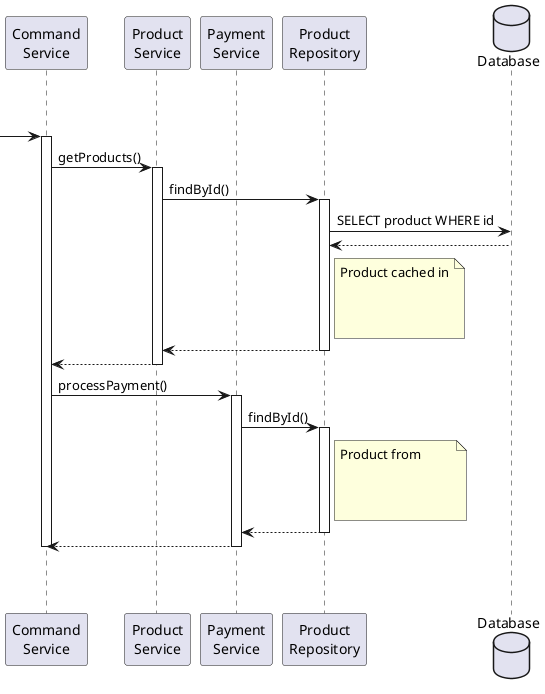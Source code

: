 @startuml

participant Command as "Command\nService"
participant Product as "Product\nService"
participant Payment as "Payment\nService"
participant Repository as "Product\nRepository"
database Database
|||
|||
 -> Command
activate Command
Command -> Product: getProducts()
activate Product
Product -> Repository: findById()
activate Repository
Repository -> Database: SELECT product WHERE id
Database --> Repository
note right Repository: Product cached in\n\n\n
Repository --> Product
deactivate Repository
Product --> Command
deactivate Product

Command -> Payment: processPayment()
activate Payment
Payment -> Repository: findById()
activate Repository
note right Repository: Product from         \n\n\n
Repository --> Payment
deactivate Repository
Payment --> Command
deactivate Payment
deactivate Command

|||
|||

@enduml